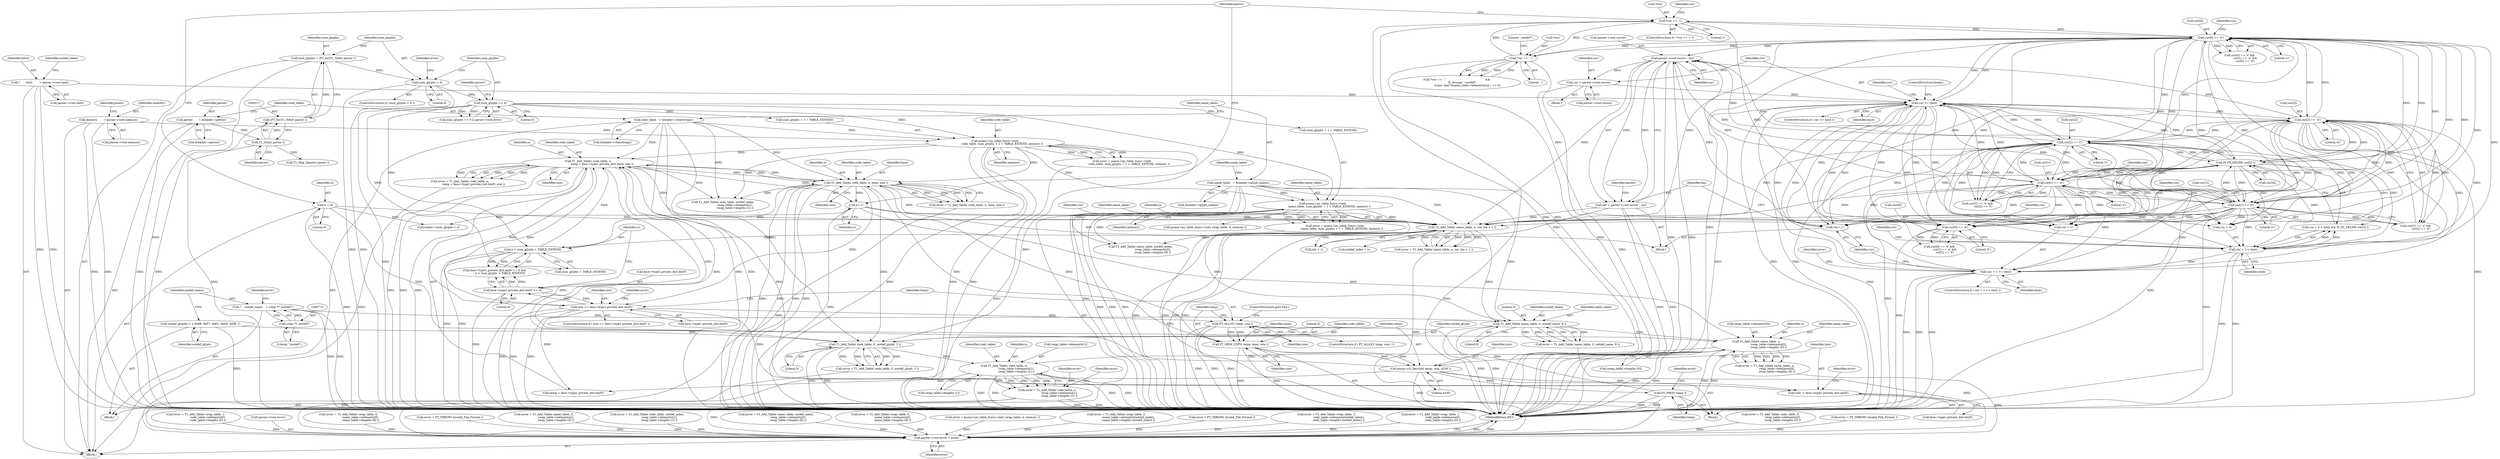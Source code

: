 digraph "0_savannah_dd89710f0f643eb0f99a3830e0712d26c7642acd@array" {
"1000793" [label="(Call,T1_Add_Table( code_table, n,\n                            swap_table->elements[1],\n                            swap_table->lengths [1] ))"];
"1000765" [label="(Call,T1_Add_Table( code_table, 0, notdef_glyph, 5 ))"];
"1000158" [label="(Call,code_table   = &loader->charstrings)"];
"1000513" [label="(Call,T1_Add_Table( code_table, n,\n                                temp + face->type1.private_dict.lenIV, size ))"];
"1000249" [label="(Call,psaux->ps_table_funcs->init(\n                code_table, num_glyphs + 1 + TABLE_EXTEND, memory ))"];
"1000232" [label="(Call,num_glyphs == 0)"];
"1000221" [label="(Call,num_glyphs < 0)"];
"1000214" [label="(Call,num_glyphs = (FT_Int)T1_ToInt( parser ))"];
"1000216" [label="(Call,(FT_Int)T1_ToInt( parser ))"];
"1000218" [label="(Call,T1_ToInt( parser ))"];
"1000151" [label="(Call,parser       = &loader->parser)"];
"1000179" [label="(Call,memory       = parser->root.memory)"];
"1000531" [label="(Call,T1_Add_Table( code_table, n, base, size ))"];
"1000466" [label="(Call,n < num_glyphs + TABLE_EXTEND)"];
"1000412" [label="(Call,T1_Add_Table( name_table, n, cur, len + 1 ))"];
"1000165" [label="(Call,name_table   = &loader->glyph_names)"];
"1000262" [label="(Call,psaux->ps_table_funcs->init(\n                name_table, num_glyphs + 1 + TABLE_EXTEND, memory ))"];
"1000539" [label="(Call,n++)"];
"1000282" [label="(Call,n = 0)"];
"1000388" [label="(Call,parser->root.cursor - cur)"];
"1000350" [label="(Call,cur[2] == 'd')"];
"1000328" [label="(Call,cur[2] == 'f')"];
"1000310" [label="(Call,IS_PS_DELIM( cur[3] ))"];
"1000299" [label="(Call,cur >= limit)"];
"1000291" [label="(Call,cur = parser->root.cursor)"];
"1000323" [label="(Call,cur[1] == 'e')"];
"1000345" [label="(Call,cur[1] == 'n')"];
"1000339" [label="(Call,cur[0] == 'e')"];
"1000317" [label="(Call,cur[0] == 'd')"];
"1000433" [label="(Call,*cur == '.')"];
"1000366" [label="(Call,*cur == '/')"];
"1000305" [label="(Call,cur + 3 < limit)"];
"1000373" [label="(Call,cur + 1 >= limit)"];
"1000197" [label="(Call,*       limit        = parser->root.limit)"];
"1000384" [label="(Call,cur++)"];
"1000386" [label="(Call,len = parser->root.cursor - cur)"];
"1000494" [label="(Call,FT_MEM_COPY( temp, base, size ))"];
"1000490" [label="(Call,FT_ALLOC( temp, size ))"];
"1000526" [label="(Call,FT_FREE( temp ))"];
"1000498" [label="(Call,psaux->t1_decrypt( temp, size, 4330 ))"];
"1000474" [label="(Call,size <= face->type1.private_dict.lenIV)"];
"1000457" [label="(Call,face->type1.private_dict.lenIV >= 0)"];
"1000502" [label="(Call,size -= face->type1.private_dict.lenIV)"];
"1000709" [label="(Call,notdef_glyph[] = { 0x8B, 0xF7, 0xE1, 0x0D, 0x0E })"];
"1000775" [label="(Call,T1_Add_Table( name_table, n,\n                            swap_table->elements[0],\n                            swap_table->lengths [0] ))"];
"1000755" [label="(Call,T1_Add_Table( name_table, 0, notdef_name, 8 ))"];
"1000712" [label="(Call,*    notdef_name    = (char *)\".notdef\")"];
"1000714" [label="(Call,(char *)\".notdef\")"];
"1000791" [label="(Call,error = T1_Add_Table( code_table, n,\n                            swap_table->elements[1],\n                            swap_table->lengths [1] ))"];
"1000816" [label="(Call,parser->root.error = error)"];
"1000251" [label="(Call,num_glyphs + 1 + TABLE_EXTEND)"];
"1000714" [label="(Call,(char *)\".notdef\")"];
"1000412" [label="(Call,T1_Add_Table( name_table, n, cur, len + 1 ))"];
"1000759" [label="(Literal,8)"];
"1000765" [label="(Call,T1_Add_Table( code_table, 0, notdef_glyph, 5 ))"];
"1000685" [label="(Call,error = T1_Add_Table( code_table, 0,\n                            swap_table->elements[3],\n                            swap_table->lengths [3] ))"];
"1000537" [label="(Identifier,error)"];
"1000484" [label="(Call,error = FT_THROW( Invalid_File_Format ))"];
"1000181" [label="(Call,parser->root.memory)"];
"1000415" [label="(Identifier,cur)"];
"1000468" [label="(Call,num_glyphs + TABLE_EXTEND)"];
"1000189" [label="(Identifier,psaux)"];
"1000249" [label="(Call,psaux->ps_table_funcs->init(\n                code_table, num_glyphs + 1 + TABLE_EXTEND, memory ))"];
"1000260" [label="(Call,error = psaux->ps_table_funcs->init(\n                name_table, num_glyphs + 1 + TABLE_EXTEND, memory ))"];
"1000768" [label="(Identifier,notdef_glyph)"];
"1000492" [label="(Identifier,size)"];
"1000298" [label="(ControlStructure,if ( cur >= limit ))"];
"1000290" [label="(Identifier,parser)"];
"1000541" [label="(Call,loader->num_glyphs = n)"];
"1000767" [label="(Literal,0)"];
"1000220" [label="(ControlStructure,if ( num_glyphs < 0 ))"];
"1000151" [label="(Call,parser       = &loader->parser)"];
"1000340" [label="(Call,cur[0])"];
"1000763" [label="(Call,error = T1_Add_Table( code_table, 0, notdef_glyph, 5 ))"];
"1000413" [label="(Identifier,name_table)"];
"1000766" [label="(Identifier,code_table)"];
"1000474" [label="(Call,size <= face->type1.private_dict.lenIV)"];
"1000269" [label="(Identifier,memory)"];
"1000512" [label="(Identifier,error)"];
"1000795" [label="(Identifier,n)"];
"1000263" [label="(Identifier,name_table)"];
"1000307" [label="(Identifier,cur)"];
"1000316" [label="(Call,cur[0] == 'd' &&\n             cur[1] == 'e' &&\n             cur[2] == 'f')"];
"1000757" [label="(Literal,0)"];
"1000539" [label="(Call,n++)"];
"1000250" [label="(Identifier,code_table)"];
"1000534" [label="(Identifier,base)"];
"1000380" [label="(Identifier,error)"];
"1000350" [label="(Call,cur[2] == 'd')"];
"1000755" [label="(Call,T1_Add_Table( name_table, 0, notdef_name, 8 ))"];
"1000300" [label="(Identifier,cur)"];
"1000735" [label="(Call,error = T1_Add_Table( swap_table, 1,\n                            code_table->elements[0],\n                            code_table->lengths [0] ))"];
"1000775" [label="(Call,T1_Add_Table( name_table, n,\n                            swap_table->elements[0],\n                            swap_table->lengths [0] ))"];
"1000221" [label="(Call,num_glyphs < 0)"];
"1000817" [label="(Call,parser->root.error)"];
"1000410" [label="(Call,error = T1_Add_Table( name_table, n, cur, len + 1 ))"];
"1000370" [label="(Block,)"];
"1000226" [label="(Identifier,error)"];
"1000208" [label="(Identifier,notdef_index)"];
"1000791" [label="(Call,error = T1_Add_Table( code_table, n,\n                            swap_table->elements[1],\n                            swap_table->lengths [1] ))"];
"1000198" [label="(Identifier,limit)"];
"1000773" [label="(Call,error = T1_Add_Table( name_table, n,\n                            swap_table->elements[0],\n                            swap_table->lengths [0] ))"];
"1000498" [label="(Call,psaux->t1_decrypt( temp, size, 4330 ))"];
"1000282" [label="(Call,n = 0)"];
"1000716" [label="(Literal,\".notdef\")"];
"1000516" [label="(Call,temp + face->type1.private_dict.lenIV)"];
"1000344" [label="(Call,cur[1] == 'n' &&\n             cur[2] == 'd')"];
"1000330" [label="(Identifier,cur)"];
"1000291" [label="(Call,cur = parser->root.cursor)"];
"1000816" [label="(Call,parser->root.error = error)"];
"1000707" [label="(Block,)"];
"1000384" [label="(Call,cur++)"];
"1000792" [label="(Identifier,error)"];
"1000525" [label="(Identifier,size)"];
"1000231" [label="(Call,num_glyphs == 0 || parser->root.error)"];
"1000223" [label="(Literal,0)"];
"1000515" [label="(Identifier,n)"];
"1000491" [label="(Identifier,temp)"];
"1000215" [label="(Identifier,num_glyphs)"];
"1000338" [label="(Call,cur[0] == 'e' &&\n             cur[1] == 'n' &&\n             cur[2] == 'd')"];
"1000801" [label="(Call,swap_table->lengths [1])"];
"1000533" [label="(Identifier,n)"];
"1000325" [label="(Identifier,cur)"];
"1000322" [label="(Call,cur[1] == 'e' &&\n             cur[2] == 'f')"];
"1000489" [label="(ControlStructure,if ( FT_ALLOC( temp, size ) ))"];
"1000323" [label="(Call,cur[1] == 'e')"];
"1000433" [label="(Call,*cur == '.')"];
"1000758" [label="(Identifier,notdef_name)"];
"1000511" [label="(Call,error = T1_Add_Table( code_table, n,\n                                temp + face->type1.private_dict.lenIV, size ))"];
"1000153" [label="(Call,&loader->parser)"];
"1000365" [label="(ControlStructure,if ( *cur == '/' ))"];
"1000501" [label="(Literal,4330)"];
"1000149" [label="(Block,)"];
"1000286" [label="(Block,)"];
"1000823" [label="(MethodReturn,RET)"];
"1000414" [label="(Identifier,n)"];
"1000633" [label="(Call,T1_Add_Table( name_table, notdef_index,\n                            swap_table->elements[0],\n                            swap_table->lengths [0] ))"];
"1000386" [label="(Call,len = parser->root.cursor - cur)"];
"1000465" [label="(Literal,0)"];
"1000160" [label="(Call,&loader->charstrings)"];
"1000822" [label="(Identifier,error)"];
"1000222" [label="(Identifier,num_glyphs)"];
"1000559" [label="(Call,error = T1_Add_Table( swap_table, 0,\n                            name_table->elements[0],\n                            name_table->lengths [0] ))"];
"1000158" [label="(Call,code_table   = &loader->charstrings)"];
"1000247" [label="(Call,error = psaux->ps_table_funcs->init(\n                code_table, num_glyphs + 1 + TABLE_EXTEND, memory ))"];
"1000293" [label="(Call,parser->root.cursor)"];
"1000166" [label="(Identifier,name_table)"];
"1000502" [label="(Call,size -= face->type1.private_dict.lenIV)"];
"1000494" [label="(Call,FT_MEM_COPY( temp, base, size ))"];
"1000476" [label="(Call,face->type1.private_dict.lenIV)"];
"1000379" [label="(Call,error = FT_THROW( Invalid_File_Format ))"];
"1000219" [label="(Identifier,parser)"];
"1000713" [label="(Identifier,notdef_name)"];
"1000310" [label="(Call,IS_PS_DELIM( cur[3] ))"];
"1000264" [label="(Call,num_glyphs + 1 + TABLE_EXTEND)"];
"1000416" [label="(Call,len + 1)"];
"1000503" [label="(Identifier,size)"];
"1000375" [label="(Identifier,cur)"];
"1000388" [label="(Call,parser->root.cursor - cur)"];
"1000497" [label="(Identifier,size)"];
"1000493" [label="(ControlStructure,goto Fail;)"];
"1000531" [label="(Call,T1_Add_Table( code_table, n, base, size ))"];
"1000387" [label="(Identifier,len)"];
"1000317" [label="(Call,cur[0] == 'd')"];
"1000306" [label="(Call,cur + 3)"];
"1000432" [label="(Call,*cur == '.'                                              &&\n             ft_strcmp( \".notdef\",\n                        (const char*)(name_table->elements[n]) ) == 0)"];
"1000367" [label="(Call,*cur)"];
"1000466" [label="(Call,n < num_glyphs + TABLE_EXTEND)"];
"1000159" [label="(Identifier,code_table)"];
"1000777" [label="(Identifier,n)"];
"1000167" [label="(Call,&loader->glyph_names)"];
"1000540" [label="(Identifier,n)"];
"1000496" [label="(Identifier,base)"];
"1000321" [label="(Literal,'d')"];
"1000667" [label="(Call,error = T1_Add_Table( name_table, 0,\n                            swap_table->elements[2],\n                            swap_table->lengths [2] ))"];
"1000237" [label="(Identifier,parser)"];
"1000649" [label="(Call,error = T1_Add_Table( code_table, notdef_index,\n                            swap_table->elements[1],\n                            swap_table->lengths [1] ))"];
"1000473" [label="(ControlStructure,if ( size <= face->type1.private_dict.lenIV ))"];
"1000475" [label="(Identifier,size)"];
"1000753" [label="(Call,error = T1_Add_Table( name_table, 0, notdef_name, 8 ))"];
"1000389" [label="(Call,parser->root.cursor)"];
"1000631" [label="(Call,error = T1_Add_Table( name_table, notdef_index,\n                            swap_table->elements[0],\n                            swap_table->lengths [0] ))"];
"1000283" [label="(Identifier,n)"];
"1000485" [label="(Identifier,error)"];
"1000152" [label="(Identifier,parser)"];
"1000514" [label="(Identifier,code_table)"];
"1000535" [label="(Identifier,size)"];
"1000352" [label="(Identifier,cur)"];
"1000328" [label="(Call,cur[2] == 'f')"];
"1000256" [label="(Identifier,memory)"];
"1000651" [label="(Call,T1_Add_Table( code_table, notdef_index,\n                            swap_table->elements[1],\n                            swap_table->lengths [1] ))"];
"1000436" [label="(Literal,'.')"];
"1000289" [label="(Call,T1_Skip_Spaces( parser ))"];
"1000351" [label="(Call,cur[2])"];
"1000807" [label="(Identifier,error)"];
"1000456" [label="(Call,face->type1.private_dict.lenIV >= 0 &&\n             n < num_glyphs + TABLE_EXTEND)"];
"1000709" [label="(Call,notdef_glyph[] = { 0x8B, 0xF7, 0xE1, 0x0D, 0x0E })"];
"1000513" [label="(Call,T1_Add_Table( code_table, n,\n                                temp + face->type1.private_dict.lenIV, size ))"];
"1000199" [label="(Call,parser->root.limit)"];
"1000449" [label="(Call,notdef_index = n)"];
"1000490" [label="(Call,FT_ALLOC( temp, size ))"];
"1000500" [label="(Identifier,size)"];
"1000458" [label="(Call,face->type1.private_dict.lenIV)"];
"1000717" [label="(Call,error = T1_Add_Table( swap_table, 0,\n                            name_table->elements[0],\n                            name_table->lengths [0] ))"];
"1000234" [label="(Literal,0)"];
"1000292" [label="(Identifier,cur)"];
"1000345" [label="(Call,cur[1] == 'n')"];
"1000710" [label="(Identifier,notdef_glyph)"];
"1000796" [label="(Call,swap_table->elements[1])"];
"1000495" [label="(Identifier,temp)"];
"1000756" [label="(Identifier,name_table)"];
"1000232" [label="(Call,num_glyphs == 0)"];
"1000343" [label="(Literal,'e')"];
"1000529" [label="(Call,error = T1_Add_Table( code_table, n, base, size ))"];
"1000284" [label="(Literal,0)"];
"1000324" [label="(Call,cur[1])"];
"1000262" [label="(Call,psaux->ps_table_funcs->init(\n                name_table, num_glyphs + 1 + TABLE_EXTEND, memory ))"];
"1000457" [label="(Call,face->type1.private_dict.lenIV >= 0)"];
"1000218" [label="(Call,T1_ToInt( parser ))"];
"1000467" [label="(Identifier,n)"];
"1000339" [label="(Call,cur[0] == 'e')"];
"1000527" [label="(Identifier,temp)"];
"1000354" [label="(Literal,'d')"];
"1000233" [label="(Identifier,num_glyphs)"];
"1000776" [label="(Identifier,name_table)"];
"1000793" [label="(Call,T1_Add_Table( code_table, n,\n                            swap_table->elements[1],\n                            swap_table->lengths [1] ))"];
"1000499" [label="(Identifier,temp)"];
"1000718" [label="(Identifier,error)"];
"1000712" [label="(Call,*    notdef_name    = (char *)\".notdef\")"];
"1000439" [label="(Literal,\".notdef\")"];
"1000273" [label="(Call,error = psaux->ps_table_funcs->init( swap_table, 4, memory ))"];
"1000216" [label="(Call,(FT_Int)T1_ToInt( parser ))"];
"1000311" [label="(Call,cur[3])"];
"1000312" [label="(Identifier,cur)"];
"1000783" [label="(Call,swap_table->lengths [0])"];
"1000778" [label="(Call,swap_table->elements[0])"];
"1000369" [label="(Literal,'/')"];
"1000179" [label="(Call,memory       = parser->root.memory)"];
"1000532" [label="(Identifier,code_table)"];
"1000394" [label="(Identifier,cur)"];
"1000366" [label="(Call,*cur == '/')"];
"1000504" [label="(Call,face->type1.private_dict.lenIV)"];
"1000302" [label="(ControlStructure,break;)"];
"1000305" [label="(Call,cur + 3 < limit)"];
"1000318" [label="(Call,cur[0])"];
"1000794" [label="(Identifier,code_table)"];
"1000304" [label="(Call,cur + 3 < limit && IS_PS_DELIM( cur[3] ))"];
"1000471" [label="(Block,)"];
"1000595" [label="(Call,error = T1_Add_Table( swap_table, 2,\n                            name_table->elements[notdef_index],\n                            name_table->lengths [notdef_index] ))"];
"1000434" [label="(Call,*cur)"];
"1000275" [label="(Call,psaux->ps_table_funcs->init( swap_table, 4, memory ))"];
"1000526" [label="(Call,FT_FREE( temp ))"];
"1000346" [label="(Call,cur[1])"];
"1000347" [label="(Identifier,cur)"];
"1000197" [label="(Call,*       limit        = parser->root.limit)"];
"1000372" [label="(ControlStructure,if ( cur + 1 >= limit ))"];
"1000769" [label="(Literal,5)"];
"1000299" [label="(Call,cur >= limit)"];
"1000173" [label="(Identifier,swap_table)"];
"1000329" [label="(Call,cur[2])"];
"1000165" [label="(Call,name_table   = &loader->glyph_names)"];
"1000398" [label="(Identifier,parser)"];
"1000225" [label="(Call,error = FT_THROW( Invalid_File_Format ))"];
"1000309" [label="(Identifier,limit)"];
"1000301" [label="(Identifier,limit)"];
"1000214" [label="(Call,num_glyphs = (FT_Int)T1_ToInt( parser ))"];
"1000385" [label="(Identifier,cur)"];
"1000613" [label="(Call,error = T1_Add_Table( swap_table, 3,\n                            code_table->elements[notdef_index],\n                            code_table->lengths [notdef_index] ))"];
"1000349" [label="(Literal,'n')"];
"1000377" [label="(Identifier,limit)"];
"1000374" [label="(Call,cur + 1)"];
"1000180" [label="(Identifier,memory)"];
"1000373" [label="(Call,cur + 1 >= limit)"];
"1000332" [label="(Literal,'f')"];
"1000577" [label="(Call,error = T1_Add_Table( swap_table, 1,\n                            code_table->elements[0],\n                            code_table->lengths [0] ))"];
"1000327" [label="(Literal,'e')"];
"1000793" -> "1000791"  [label="AST: "];
"1000793" -> "1000801"  [label="CFG: "];
"1000794" -> "1000793"  [label="AST: "];
"1000795" -> "1000793"  [label="AST: "];
"1000796" -> "1000793"  [label="AST: "];
"1000801" -> "1000793"  [label="AST: "];
"1000791" -> "1000793"  [label="CFG: "];
"1000793" -> "1000823"  [label="DDG: "];
"1000793" -> "1000823"  [label="DDG: "];
"1000793" -> "1000823"  [label="DDG: "];
"1000793" -> "1000823"  [label="DDG: "];
"1000793" -> "1000791"  [label="DDG: "];
"1000793" -> "1000791"  [label="DDG: "];
"1000793" -> "1000791"  [label="DDG: "];
"1000793" -> "1000791"  [label="DDG: "];
"1000765" -> "1000793"  [label="DDG: "];
"1000775" -> "1000793"  [label="DDG: "];
"1000765" -> "1000763"  [label="AST: "];
"1000765" -> "1000769"  [label="CFG: "];
"1000766" -> "1000765"  [label="AST: "];
"1000767" -> "1000765"  [label="AST: "];
"1000768" -> "1000765"  [label="AST: "];
"1000769" -> "1000765"  [label="AST: "];
"1000763" -> "1000765"  [label="CFG: "];
"1000765" -> "1000823"  [label="DDG: "];
"1000765" -> "1000823"  [label="DDG: "];
"1000765" -> "1000763"  [label="DDG: "];
"1000765" -> "1000763"  [label="DDG: "];
"1000765" -> "1000763"  [label="DDG: "];
"1000765" -> "1000763"  [label="DDG: "];
"1000158" -> "1000765"  [label="DDG: "];
"1000513" -> "1000765"  [label="DDG: "];
"1000249" -> "1000765"  [label="DDG: "];
"1000531" -> "1000765"  [label="DDG: "];
"1000709" -> "1000765"  [label="DDG: "];
"1000158" -> "1000149"  [label="AST: "];
"1000158" -> "1000160"  [label="CFG: "];
"1000159" -> "1000158"  [label="AST: "];
"1000160" -> "1000158"  [label="AST: "];
"1000166" -> "1000158"  [label="CFG: "];
"1000158" -> "1000823"  [label="DDG: "];
"1000158" -> "1000823"  [label="DDG: "];
"1000158" -> "1000249"  [label="DDG: "];
"1000158" -> "1000513"  [label="DDG: "];
"1000158" -> "1000531"  [label="DDG: "];
"1000158" -> "1000651"  [label="DDG: "];
"1000513" -> "1000511"  [label="AST: "];
"1000513" -> "1000525"  [label="CFG: "];
"1000514" -> "1000513"  [label="AST: "];
"1000515" -> "1000513"  [label="AST: "];
"1000516" -> "1000513"  [label="AST: "];
"1000525" -> "1000513"  [label="AST: "];
"1000511" -> "1000513"  [label="CFG: "];
"1000513" -> "1000823"  [label="DDG: "];
"1000513" -> "1000823"  [label="DDG: "];
"1000513" -> "1000823"  [label="DDG: "];
"1000513" -> "1000823"  [label="DDG: "];
"1000513" -> "1000474"  [label="DDG: "];
"1000513" -> "1000511"  [label="DDG: "];
"1000513" -> "1000511"  [label="DDG: "];
"1000513" -> "1000511"  [label="DDG: "];
"1000513" -> "1000511"  [label="DDG: "];
"1000249" -> "1000513"  [label="DDG: "];
"1000531" -> "1000513"  [label="DDG: "];
"1000466" -> "1000513"  [label="DDG: "];
"1000412" -> "1000513"  [label="DDG: "];
"1000498" -> "1000513"  [label="DDG: "];
"1000474" -> "1000513"  [label="DDG: "];
"1000502" -> "1000513"  [label="DDG: "];
"1000513" -> "1000531"  [label="DDG: "];
"1000513" -> "1000531"  [label="DDG: "];
"1000513" -> "1000539"  [label="DDG: "];
"1000513" -> "1000651"  [label="DDG: "];
"1000249" -> "1000247"  [label="AST: "];
"1000249" -> "1000256"  [label="CFG: "];
"1000250" -> "1000249"  [label="AST: "];
"1000251" -> "1000249"  [label="AST: "];
"1000256" -> "1000249"  [label="AST: "];
"1000247" -> "1000249"  [label="CFG: "];
"1000249" -> "1000823"  [label="DDG: "];
"1000249" -> "1000823"  [label="DDG: "];
"1000249" -> "1000823"  [label="DDG: "];
"1000249" -> "1000247"  [label="DDG: "];
"1000249" -> "1000247"  [label="DDG: "];
"1000249" -> "1000247"  [label="DDG: "];
"1000232" -> "1000249"  [label="DDG: "];
"1000179" -> "1000249"  [label="DDG: "];
"1000249" -> "1000262"  [label="DDG: "];
"1000249" -> "1000531"  [label="DDG: "];
"1000249" -> "1000651"  [label="DDG: "];
"1000232" -> "1000231"  [label="AST: "];
"1000232" -> "1000234"  [label="CFG: "];
"1000233" -> "1000232"  [label="AST: "];
"1000234" -> "1000232"  [label="AST: "];
"1000237" -> "1000232"  [label="CFG: "];
"1000231" -> "1000232"  [label="CFG: "];
"1000232" -> "1000823"  [label="DDG: "];
"1000232" -> "1000231"  [label="DDG: "];
"1000232" -> "1000231"  [label="DDG: "];
"1000221" -> "1000232"  [label="DDG: "];
"1000232" -> "1000251"  [label="DDG: "];
"1000232" -> "1000262"  [label="DDG: "];
"1000232" -> "1000264"  [label="DDG: "];
"1000232" -> "1000466"  [label="DDG: "];
"1000232" -> "1000468"  [label="DDG: "];
"1000221" -> "1000220"  [label="AST: "];
"1000221" -> "1000223"  [label="CFG: "];
"1000222" -> "1000221"  [label="AST: "];
"1000223" -> "1000221"  [label="AST: "];
"1000226" -> "1000221"  [label="CFG: "];
"1000233" -> "1000221"  [label="CFG: "];
"1000221" -> "1000823"  [label="DDG: "];
"1000221" -> "1000823"  [label="DDG: "];
"1000214" -> "1000221"  [label="DDG: "];
"1000214" -> "1000149"  [label="AST: "];
"1000214" -> "1000216"  [label="CFG: "];
"1000215" -> "1000214"  [label="AST: "];
"1000216" -> "1000214"  [label="AST: "];
"1000222" -> "1000214"  [label="CFG: "];
"1000214" -> "1000823"  [label="DDG: "];
"1000216" -> "1000214"  [label="DDG: "];
"1000216" -> "1000218"  [label="CFG: "];
"1000217" -> "1000216"  [label="AST: "];
"1000218" -> "1000216"  [label="AST: "];
"1000216" -> "1000823"  [label="DDG: "];
"1000218" -> "1000216"  [label="DDG: "];
"1000218" -> "1000219"  [label="CFG: "];
"1000219" -> "1000218"  [label="AST: "];
"1000218" -> "1000823"  [label="DDG: "];
"1000151" -> "1000218"  [label="DDG: "];
"1000218" -> "1000289"  [label="DDG: "];
"1000151" -> "1000149"  [label="AST: "];
"1000151" -> "1000153"  [label="CFG: "];
"1000152" -> "1000151"  [label="AST: "];
"1000153" -> "1000151"  [label="AST: "];
"1000159" -> "1000151"  [label="CFG: "];
"1000151" -> "1000823"  [label="DDG: "];
"1000179" -> "1000149"  [label="AST: "];
"1000179" -> "1000181"  [label="CFG: "];
"1000180" -> "1000179"  [label="AST: "];
"1000181" -> "1000179"  [label="AST: "];
"1000189" -> "1000179"  [label="CFG: "];
"1000179" -> "1000823"  [label="DDG: "];
"1000179" -> "1000823"  [label="DDG: "];
"1000531" -> "1000529"  [label="AST: "];
"1000531" -> "1000535"  [label="CFG: "];
"1000532" -> "1000531"  [label="AST: "];
"1000533" -> "1000531"  [label="AST: "];
"1000534" -> "1000531"  [label="AST: "];
"1000535" -> "1000531"  [label="AST: "];
"1000529" -> "1000531"  [label="CFG: "];
"1000531" -> "1000823"  [label="DDG: "];
"1000531" -> "1000823"  [label="DDG: "];
"1000531" -> "1000823"  [label="DDG: "];
"1000531" -> "1000823"  [label="DDG: "];
"1000531" -> "1000474"  [label="DDG: "];
"1000531" -> "1000494"  [label="DDG: "];
"1000531" -> "1000529"  [label="DDG: "];
"1000531" -> "1000529"  [label="DDG: "];
"1000531" -> "1000529"  [label="DDG: "];
"1000531" -> "1000529"  [label="DDG: "];
"1000466" -> "1000531"  [label="DDG: "];
"1000412" -> "1000531"  [label="DDG: "];
"1000494" -> "1000531"  [label="DDG: "];
"1000531" -> "1000539"  [label="DDG: "];
"1000531" -> "1000651"  [label="DDG: "];
"1000466" -> "1000456"  [label="AST: "];
"1000466" -> "1000468"  [label="CFG: "];
"1000467" -> "1000466"  [label="AST: "];
"1000468" -> "1000466"  [label="AST: "];
"1000456" -> "1000466"  [label="CFG: "];
"1000466" -> "1000823"  [label="DDG: "];
"1000466" -> "1000823"  [label="DDG: "];
"1000466" -> "1000456"  [label="DDG: "];
"1000466" -> "1000456"  [label="DDG: "];
"1000412" -> "1000466"  [label="DDG: "];
"1000412" -> "1000410"  [label="AST: "];
"1000412" -> "1000416"  [label="CFG: "];
"1000413" -> "1000412"  [label="AST: "];
"1000414" -> "1000412"  [label="AST: "];
"1000415" -> "1000412"  [label="AST: "];
"1000416" -> "1000412"  [label="AST: "];
"1000410" -> "1000412"  [label="CFG: "];
"1000412" -> "1000823"  [label="DDG: "];
"1000412" -> "1000823"  [label="DDG: "];
"1000412" -> "1000823"  [label="DDG: "];
"1000412" -> "1000823"  [label="DDG: "];
"1000412" -> "1000410"  [label="DDG: "];
"1000412" -> "1000410"  [label="DDG: "];
"1000412" -> "1000410"  [label="DDG: "];
"1000412" -> "1000410"  [label="DDG: "];
"1000165" -> "1000412"  [label="DDG: "];
"1000262" -> "1000412"  [label="DDG: "];
"1000539" -> "1000412"  [label="DDG: "];
"1000282" -> "1000412"  [label="DDG: "];
"1000388" -> "1000412"  [label="DDG: "];
"1000350" -> "1000412"  [label="DDG: "];
"1000310" -> "1000412"  [label="DDG: "];
"1000328" -> "1000412"  [label="DDG: "];
"1000323" -> "1000412"  [label="DDG: "];
"1000339" -> "1000412"  [label="DDG: "];
"1000345" -> "1000412"  [label="DDG: "];
"1000386" -> "1000412"  [label="DDG: "];
"1000412" -> "1000449"  [label="DDG: "];
"1000412" -> "1000633"  [label="DDG: "];
"1000412" -> "1000755"  [label="DDG: "];
"1000165" -> "1000149"  [label="AST: "];
"1000165" -> "1000167"  [label="CFG: "];
"1000166" -> "1000165"  [label="AST: "];
"1000167" -> "1000165"  [label="AST: "];
"1000173" -> "1000165"  [label="CFG: "];
"1000165" -> "1000823"  [label="DDG: "];
"1000165" -> "1000823"  [label="DDG: "];
"1000165" -> "1000262"  [label="DDG: "];
"1000165" -> "1000633"  [label="DDG: "];
"1000165" -> "1000755"  [label="DDG: "];
"1000262" -> "1000260"  [label="AST: "];
"1000262" -> "1000269"  [label="CFG: "];
"1000263" -> "1000262"  [label="AST: "];
"1000264" -> "1000262"  [label="AST: "];
"1000269" -> "1000262"  [label="AST: "];
"1000260" -> "1000262"  [label="CFG: "];
"1000262" -> "1000823"  [label="DDG: "];
"1000262" -> "1000823"  [label="DDG: "];
"1000262" -> "1000823"  [label="DDG: "];
"1000262" -> "1000260"  [label="DDG: "];
"1000262" -> "1000260"  [label="DDG: "];
"1000262" -> "1000260"  [label="DDG: "];
"1000262" -> "1000275"  [label="DDG: "];
"1000262" -> "1000633"  [label="DDG: "];
"1000262" -> "1000755"  [label="DDG: "];
"1000539" -> "1000370"  [label="AST: "];
"1000539" -> "1000540"  [label="CFG: "];
"1000540" -> "1000539"  [label="AST: "];
"1000290" -> "1000539"  [label="CFG: "];
"1000539" -> "1000823"  [label="DDG: "];
"1000539" -> "1000541"  [label="DDG: "];
"1000539" -> "1000775"  [label="DDG: "];
"1000282" -> "1000149"  [label="AST: "];
"1000282" -> "1000284"  [label="CFG: "];
"1000283" -> "1000282"  [label="AST: "];
"1000284" -> "1000282"  [label="AST: "];
"1000290" -> "1000282"  [label="CFG: "];
"1000282" -> "1000823"  [label="DDG: "];
"1000282" -> "1000541"  [label="DDG: "];
"1000282" -> "1000775"  [label="DDG: "];
"1000388" -> "1000386"  [label="AST: "];
"1000388" -> "1000394"  [label="CFG: "];
"1000389" -> "1000388"  [label="AST: "];
"1000394" -> "1000388"  [label="AST: "];
"1000386" -> "1000388"  [label="CFG: "];
"1000388" -> "1000823"  [label="DDG: "];
"1000388" -> "1000823"  [label="DDG: "];
"1000388" -> "1000291"  [label="DDG: "];
"1000388" -> "1000386"  [label="DDG: "];
"1000388" -> "1000386"  [label="DDG: "];
"1000350" -> "1000388"  [label="DDG: "];
"1000310" -> "1000388"  [label="DDG: "];
"1000328" -> "1000388"  [label="DDG: "];
"1000323" -> "1000388"  [label="DDG: "];
"1000339" -> "1000388"  [label="DDG: "];
"1000345" -> "1000388"  [label="DDG: "];
"1000384" -> "1000388"  [label="DDG: "];
"1000350" -> "1000344"  [label="AST: "];
"1000350" -> "1000354"  [label="CFG: "];
"1000351" -> "1000350"  [label="AST: "];
"1000354" -> "1000350"  [label="AST: "];
"1000344" -> "1000350"  [label="CFG: "];
"1000350" -> "1000823"  [label="DDG: "];
"1000350" -> "1000299"  [label="DDG: "];
"1000350" -> "1000305"  [label="DDG: "];
"1000350" -> "1000306"  [label="DDG: "];
"1000350" -> "1000310"  [label="DDG: "];
"1000350" -> "1000317"  [label="DDG: "];
"1000350" -> "1000323"  [label="DDG: "];
"1000350" -> "1000328"  [label="DDG: "];
"1000350" -> "1000339"  [label="DDG: "];
"1000350" -> "1000345"  [label="DDG: "];
"1000350" -> "1000344"  [label="DDG: "];
"1000350" -> "1000344"  [label="DDG: "];
"1000328" -> "1000350"  [label="DDG: "];
"1000310" -> "1000350"  [label="DDG: "];
"1000299" -> "1000350"  [label="DDG: "];
"1000323" -> "1000350"  [label="DDG: "];
"1000339" -> "1000350"  [label="DDG: "];
"1000345" -> "1000350"  [label="DDG: "];
"1000350" -> "1000373"  [label="DDG: "];
"1000350" -> "1000374"  [label="DDG: "];
"1000350" -> "1000384"  [label="DDG: "];
"1000328" -> "1000322"  [label="AST: "];
"1000328" -> "1000332"  [label="CFG: "];
"1000329" -> "1000328"  [label="AST: "];
"1000332" -> "1000328"  [label="AST: "];
"1000322" -> "1000328"  [label="CFG: "];
"1000328" -> "1000823"  [label="DDG: "];
"1000328" -> "1000299"  [label="DDG: "];
"1000328" -> "1000305"  [label="DDG: "];
"1000328" -> "1000306"  [label="DDG: "];
"1000328" -> "1000310"  [label="DDG: "];
"1000328" -> "1000317"  [label="DDG: "];
"1000328" -> "1000323"  [label="DDG: "];
"1000328" -> "1000322"  [label="DDG: "];
"1000328" -> "1000322"  [label="DDG: "];
"1000310" -> "1000328"  [label="DDG: "];
"1000299" -> "1000328"  [label="DDG: "];
"1000323" -> "1000328"  [label="DDG: "];
"1000339" -> "1000328"  [label="DDG: "];
"1000345" -> "1000328"  [label="DDG: "];
"1000328" -> "1000339"  [label="DDG: "];
"1000328" -> "1000345"  [label="DDG: "];
"1000328" -> "1000373"  [label="DDG: "];
"1000328" -> "1000374"  [label="DDG: "];
"1000328" -> "1000384"  [label="DDG: "];
"1000310" -> "1000304"  [label="AST: "];
"1000310" -> "1000311"  [label="CFG: "];
"1000311" -> "1000310"  [label="AST: "];
"1000304" -> "1000310"  [label="CFG: "];
"1000310" -> "1000823"  [label="DDG: "];
"1000310" -> "1000299"  [label="DDG: "];
"1000310" -> "1000305"  [label="DDG: "];
"1000310" -> "1000306"  [label="DDG: "];
"1000310" -> "1000304"  [label="DDG: "];
"1000299" -> "1000310"  [label="DDG: "];
"1000323" -> "1000310"  [label="DDG: "];
"1000339" -> "1000310"  [label="DDG: "];
"1000345" -> "1000310"  [label="DDG: "];
"1000310" -> "1000317"  [label="DDG: "];
"1000310" -> "1000323"  [label="DDG: "];
"1000310" -> "1000339"  [label="DDG: "];
"1000310" -> "1000345"  [label="DDG: "];
"1000310" -> "1000373"  [label="DDG: "];
"1000310" -> "1000374"  [label="DDG: "];
"1000310" -> "1000384"  [label="DDG: "];
"1000299" -> "1000298"  [label="AST: "];
"1000299" -> "1000301"  [label="CFG: "];
"1000300" -> "1000299"  [label="AST: "];
"1000301" -> "1000299"  [label="AST: "];
"1000302" -> "1000299"  [label="CFG: "];
"1000307" -> "1000299"  [label="CFG: "];
"1000299" -> "1000823"  [label="DDG: "];
"1000299" -> "1000823"  [label="DDG: "];
"1000299" -> "1000823"  [label="DDG: "];
"1000291" -> "1000299"  [label="DDG: "];
"1000323" -> "1000299"  [label="DDG: "];
"1000339" -> "1000299"  [label="DDG: "];
"1000345" -> "1000299"  [label="DDG: "];
"1000305" -> "1000299"  [label="DDG: "];
"1000373" -> "1000299"  [label="DDG: "];
"1000197" -> "1000299"  [label="DDG: "];
"1000299" -> "1000305"  [label="DDG: "];
"1000299" -> "1000305"  [label="DDG: "];
"1000299" -> "1000306"  [label="DDG: "];
"1000299" -> "1000317"  [label="DDG: "];
"1000299" -> "1000323"  [label="DDG: "];
"1000299" -> "1000339"  [label="DDG: "];
"1000299" -> "1000345"  [label="DDG: "];
"1000299" -> "1000373"  [label="DDG: "];
"1000299" -> "1000374"  [label="DDG: "];
"1000299" -> "1000384"  [label="DDG: "];
"1000291" -> "1000286"  [label="AST: "];
"1000291" -> "1000293"  [label="CFG: "];
"1000292" -> "1000291"  [label="AST: "];
"1000293" -> "1000291"  [label="AST: "];
"1000300" -> "1000291"  [label="CFG: "];
"1000291" -> "1000823"  [label="DDG: "];
"1000323" -> "1000322"  [label="AST: "];
"1000323" -> "1000327"  [label="CFG: "];
"1000324" -> "1000323"  [label="AST: "];
"1000327" -> "1000323"  [label="AST: "];
"1000330" -> "1000323"  [label="CFG: "];
"1000322" -> "1000323"  [label="CFG: "];
"1000323" -> "1000823"  [label="DDG: "];
"1000323" -> "1000305"  [label="DDG: "];
"1000323" -> "1000306"  [label="DDG: "];
"1000323" -> "1000317"  [label="DDG: "];
"1000323" -> "1000322"  [label="DDG: "];
"1000323" -> "1000322"  [label="DDG: "];
"1000345" -> "1000323"  [label="DDG: "];
"1000339" -> "1000323"  [label="DDG: "];
"1000323" -> "1000339"  [label="DDG: "];
"1000323" -> "1000345"  [label="DDG: "];
"1000323" -> "1000373"  [label="DDG: "];
"1000323" -> "1000374"  [label="DDG: "];
"1000323" -> "1000384"  [label="DDG: "];
"1000345" -> "1000344"  [label="AST: "];
"1000345" -> "1000349"  [label="CFG: "];
"1000346" -> "1000345"  [label="AST: "];
"1000349" -> "1000345"  [label="AST: "];
"1000352" -> "1000345"  [label="CFG: "];
"1000344" -> "1000345"  [label="CFG: "];
"1000345" -> "1000823"  [label="DDG: "];
"1000345" -> "1000305"  [label="DDG: "];
"1000345" -> "1000306"  [label="DDG: "];
"1000345" -> "1000317"  [label="DDG: "];
"1000345" -> "1000339"  [label="DDG: "];
"1000345" -> "1000344"  [label="DDG: "];
"1000345" -> "1000344"  [label="DDG: "];
"1000339" -> "1000345"  [label="DDG: "];
"1000345" -> "1000373"  [label="DDG: "];
"1000345" -> "1000374"  [label="DDG: "];
"1000345" -> "1000384"  [label="DDG: "];
"1000339" -> "1000338"  [label="AST: "];
"1000339" -> "1000343"  [label="CFG: "];
"1000340" -> "1000339"  [label="AST: "];
"1000343" -> "1000339"  [label="AST: "];
"1000347" -> "1000339"  [label="CFG: "];
"1000338" -> "1000339"  [label="CFG: "];
"1000339" -> "1000823"  [label="DDG: "];
"1000339" -> "1000305"  [label="DDG: "];
"1000339" -> "1000306"  [label="DDG: "];
"1000339" -> "1000317"  [label="DDG: "];
"1000339" -> "1000338"  [label="DDG: "];
"1000339" -> "1000338"  [label="DDG: "];
"1000317" -> "1000339"  [label="DDG: "];
"1000433" -> "1000339"  [label="DDG: "];
"1000366" -> "1000339"  [label="DDG: "];
"1000339" -> "1000366"  [label="DDG: "];
"1000339" -> "1000373"  [label="DDG: "];
"1000339" -> "1000374"  [label="DDG: "];
"1000339" -> "1000384"  [label="DDG: "];
"1000339" -> "1000433"  [label="DDG: "];
"1000317" -> "1000316"  [label="AST: "];
"1000317" -> "1000321"  [label="CFG: "];
"1000318" -> "1000317"  [label="AST: "];
"1000321" -> "1000317"  [label="AST: "];
"1000325" -> "1000317"  [label="CFG: "];
"1000316" -> "1000317"  [label="CFG: "];
"1000317" -> "1000823"  [label="DDG: "];
"1000317" -> "1000316"  [label="DDG: "];
"1000317" -> "1000316"  [label="DDG: "];
"1000433" -> "1000317"  [label="DDG: "];
"1000366" -> "1000317"  [label="DDG: "];
"1000433" -> "1000432"  [label="AST: "];
"1000433" -> "1000436"  [label="CFG: "];
"1000434" -> "1000433"  [label="AST: "];
"1000436" -> "1000433"  [label="AST: "];
"1000439" -> "1000433"  [label="CFG: "];
"1000432" -> "1000433"  [label="CFG: "];
"1000433" -> "1000823"  [label="DDG: "];
"1000433" -> "1000366"  [label="DDG: "];
"1000433" -> "1000432"  [label="DDG: "];
"1000433" -> "1000432"  [label="DDG: "];
"1000366" -> "1000433"  [label="DDG: "];
"1000366" -> "1000365"  [label="AST: "];
"1000366" -> "1000369"  [label="CFG: "];
"1000367" -> "1000366"  [label="AST: "];
"1000369" -> "1000366"  [label="AST: "];
"1000290" -> "1000366"  [label="CFG: "];
"1000375" -> "1000366"  [label="CFG: "];
"1000366" -> "1000823"  [label="DDG: "];
"1000366" -> "1000823"  [label="DDG: "];
"1000305" -> "1000304"  [label="AST: "];
"1000305" -> "1000309"  [label="CFG: "];
"1000306" -> "1000305"  [label="AST: "];
"1000309" -> "1000305"  [label="AST: "];
"1000312" -> "1000305"  [label="CFG: "];
"1000304" -> "1000305"  [label="CFG: "];
"1000305" -> "1000823"  [label="DDG: "];
"1000305" -> "1000823"  [label="DDG: "];
"1000305" -> "1000304"  [label="DDG: "];
"1000305" -> "1000304"  [label="DDG: "];
"1000305" -> "1000373"  [label="DDG: "];
"1000373" -> "1000372"  [label="AST: "];
"1000373" -> "1000377"  [label="CFG: "];
"1000374" -> "1000373"  [label="AST: "];
"1000377" -> "1000373"  [label="AST: "];
"1000380" -> "1000373"  [label="CFG: "];
"1000385" -> "1000373"  [label="CFG: "];
"1000373" -> "1000823"  [label="DDG: "];
"1000373" -> "1000823"  [label="DDG: "];
"1000373" -> "1000823"  [label="DDG: "];
"1000197" -> "1000149"  [label="AST: "];
"1000197" -> "1000199"  [label="CFG: "];
"1000198" -> "1000197"  [label="AST: "];
"1000199" -> "1000197"  [label="AST: "];
"1000208" -> "1000197"  [label="CFG: "];
"1000197" -> "1000823"  [label="DDG: "];
"1000197" -> "1000823"  [label="DDG: "];
"1000384" -> "1000370"  [label="AST: "];
"1000384" -> "1000385"  [label="CFG: "];
"1000385" -> "1000384"  [label="AST: "];
"1000387" -> "1000384"  [label="CFG: "];
"1000386" -> "1000370"  [label="AST: "];
"1000387" -> "1000386"  [label="AST: "];
"1000398" -> "1000386"  [label="CFG: "];
"1000386" -> "1000823"  [label="DDG: "];
"1000386" -> "1000823"  [label="DDG: "];
"1000386" -> "1000416"  [label="DDG: "];
"1000494" -> "1000471"  [label="AST: "];
"1000494" -> "1000497"  [label="CFG: "];
"1000495" -> "1000494"  [label="AST: "];
"1000496" -> "1000494"  [label="AST: "];
"1000497" -> "1000494"  [label="AST: "];
"1000499" -> "1000494"  [label="CFG: "];
"1000494" -> "1000823"  [label="DDG: "];
"1000494" -> "1000823"  [label="DDG: "];
"1000490" -> "1000494"  [label="DDG: "];
"1000490" -> "1000494"  [label="DDG: "];
"1000494" -> "1000498"  [label="DDG: "];
"1000494" -> "1000498"  [label="DDG: "];
"1000490" -> "1000489"  [label="AST: "];
"1000490" -> "1000492"  [label="CFG: "];
"1000491" -> "1000490"  [label="AST: "];
"1000492" -> "1000490"  [label="AST: "];
"1000493" -> "1000490"  [label="CFG: "];
"1000495" -> "1000490"  [label="CFG: "];
"1000490" -> "1000823"  [label="DDG: "];
"1000490" -> "1000823"  [label="DDG: "];
"1000490" -> "1000823"  [label="DDG: "];
"1000526" -> "1000490"  [label="DDG: "];
"1000474" -> "1000490"  [label="DDG: "];
"1000526" -> "1000471"  [label="AST: "];
"1000526" -> "1000527"  [label="CFG: "];
"1000527" -> "1000526"  [label="AST: "];
"1000537" -> "1000526"  [label="CFG: "];
"1000526" -> "1000823"  [label="DDG: "];
"1000526" -> "1000823"  [label="DDG: "];
"1000498" -> "1000526"  [label="DDG: "];
"1000498" -> "1000471"  [label="AST: "];
"1000498" -> "1000501"  [label="CFG: "];
"1000499" -> "1000498"  [label="AST: "];
"1000500" -> "1000498"  [label="AST: "];
"1000501" -> "1000498"  [label="AST: "];
"1000503" -> "1000498"  [label="CFG: "];
"1000498" -> "1000823"  [label="DDG: "];
"1000498" -> "1000502"  [label="DDG: "];
"1000498" -> "1000516"  [label="DDG: "];
"1000474" -> "1000473"  [label="AST: "];
"1000474" -> "1000476"  [label="CFG: "];
"1000475" -> "1000474"  [label="AST: "];
"1000476" -> "1000474"  [label="AST: "];
"1000485" -> "1000474"  [label="CFG: "];
"1000491" -> "1000474"  [label="CFG: "];
"1000474" -> "1000823"  [label="DDG: "];
"1000474" -> "1000823"  [label="DDG: "];
"1000474" -> "1000823"  [label="DDG: "];
"1000474" -> "1000457"  [label="DDG: "];
"1000457" -> "1000474"  [label="DDG: "];
"1000474" -> "1000502"  [label="DDG: "];
"1000474" -> "1000516"  [label="DDG: "];
"1000457" -> "1000456"  [label="AST: "];
"1000457" -> "1000465"  [label="CFG: "];
"1000458" -> "1000457"  [label="AST: "];
"1000465" -> "1000457"  [label="AST: "];
"1000467" -> "1000457"  [label="CFG: "];
"1000456" -> "1000457"  [label="CFG: "];
"1000457" -> "1000823"  [label="DDG: "];
"1000457" -> "1000456"  [label="DDG: "];
"1000457" -> "1000456"  [label="DDG: "];
"1000502" -> "1000471"  [label="AST: "];
"1000502" -> "1000504"  [label="CFG: "];
"1000503" -> "1000502"  [label="AST: "];
"1000504" -> "1000502"  [label="AST: "];
"1000512" -> "1000502"  [label="CFG: "];
"1000709" -> "1000707"  [label="AST: "];
"1000709" -> "1000710"  [label="CFG: "];
"1000710" -> "1000709"  [label="AST: "];
"1000713" -> "1000709"  [label="CFG: "];
"1000709" -> "1000823"  [label="DDG: "];
"1000775" -> "1000773"  [label="AST: "];
"1000775" -> "1000783"  [label="CFG: "];
"1000776" -> "1000775"  [label="AST: "];
"1000777" -> "1000775"  [label="AST: "];
"1000778" -> "1000775"  [label="AST: "];
"1000783" -> "1000775"  [label="AST: "];
"1000773" -> "1000775"  [label="CFG: "];
"1000775" -> "1000823"  [label="DDG: "];
"1000775" -> "1000823"  [label="DDG: "];
"1000775" -> "1000823"  [label="DDG: "];
"1000775" -> "1000823"  [label="DDG: "];
"1000775" -> "1000773"  [label="DDG: "];
"1000775" -> "1000773"  [label="DDG: "];
"1000775" -> "1000773"  [label="DDG: "];
"1000775" -> "1000773"  [label="DDG: "];
"1000755" -> "1000775"  [label="DDG: "];
"1000755" -> "1000753"  [label="AST: "];
"1000755" -> "1000759"  [label="CFG: "];
"1000756" -> "1000755"  [label="AST: "];
"1000757" -> "1000755"  [label="AST: "];
"1000758" -> "1000755"  [label="AST: "];
"1000759" -> "1000755"  [label="AST: "];
"1000753" -> "1000755"  [label="CFG: "];
"1000755" -> "1000823"  [label="DDG: "];
"1000755" -> "1000823"  [label="DDG: "];
"1000755" -> "1000753"  [label="DDG: "];
"1000755" -> "1000753"  [label="DDG: "];
"1000755" -> "1000753"  [label="DDG: "];
"1000755" -> "1000753"  [label="DDG: "];
"1000712" -> "1000755"  [label="DDG: "];
"1000712" -> "1000707"  [label="AST: "];
"1000712" -> "1000714"  [label="CFG: "];
"1000713" -> "1000712"  [label="AST: "];
"1000714" -> "1000712"  [label="AST: "];
"1000718" -> "1000712"  [label="CFG: "];
"1000712" -> "1000823"  [label="DDG: "];
"1000712" -> "1000823"  [label="DDG: "];
"1000714" -> "1000712"  [label="DDG: "];
"1000714" -> "1000716"  [label="CFG: "];
"1000715" -> "1000714"  [label="AST: "];
"1000716" -> "1000714"  [label="AST: "];
"1000791" -> "1000707"  [label="AST: "];
"1000792" -> "1000791"  [label="AST: "];
"1000807" -> "1000791"  [label="CFG: "];
"1000791" -> "1000823"  [label="DDG: "];
"1000791" -> "1000823"  [label="DDG: "];
"1000791" -> "1000816"  [label="DDG: "];
"1000816" -> "1000149"  [label="AST: "];
"1000816" -> "1000822"  [label="CFG: "];
"1000817" -> "1000816"  [label="AST: "];
"1000822" -> "1000816"  [label="AST: "];
"1000823" -> "1000816"  [label="CFG: "];
"1000816" -> "1000823"  [label="DDG: "];
"1000816" -> "1000823"  [label="DDG: "];
"1000559" -> "1000816"  [label="DDG: "];
"1000667" -> "1000816"  [label="DDG: "];
"1000225" -> "1000816"  [label="DDG: "];
"1000273" -> "1000816"  [label="DDG: "];
"1000685" -> "1000816"  [label="DDG: "];
"1000773" -> "1000816"  [label="DDG: "];
"1000717" -> "1000816"  [label="DDG: "];
"1000260" -> "1000816"  [label="DDG: "];
"1000735" -> "1000816"  [label="DDG: "];
"1000484" -> "1000816"  [label="DDG: "];
"1000613" -> "1000816"  [label="DDG: "];
"1000247" -> "1000816"  [label="DDG: "];
"1000753" -> "1000816"  [label="DDG: "];
"1000649" -> "1000816"  [label="DDG: "];
"1000410" -> "1000816"  [label="DDG: "];
"1000631" -> "1000816"  [label="DDG: "];
"1000379" -> "1000816"  [label="DDG: "];
"1000595" -> "1000816"  [label="DDG: "];
"1000577" -> "1000816"  [label="DDG: "];
"1000529" -> "1000816"  [label="DDG: "];
"1000763" -> "1000816"  [label="DDG: "];
"1000511" -> "1000816"  [label="DDG: "];
}
